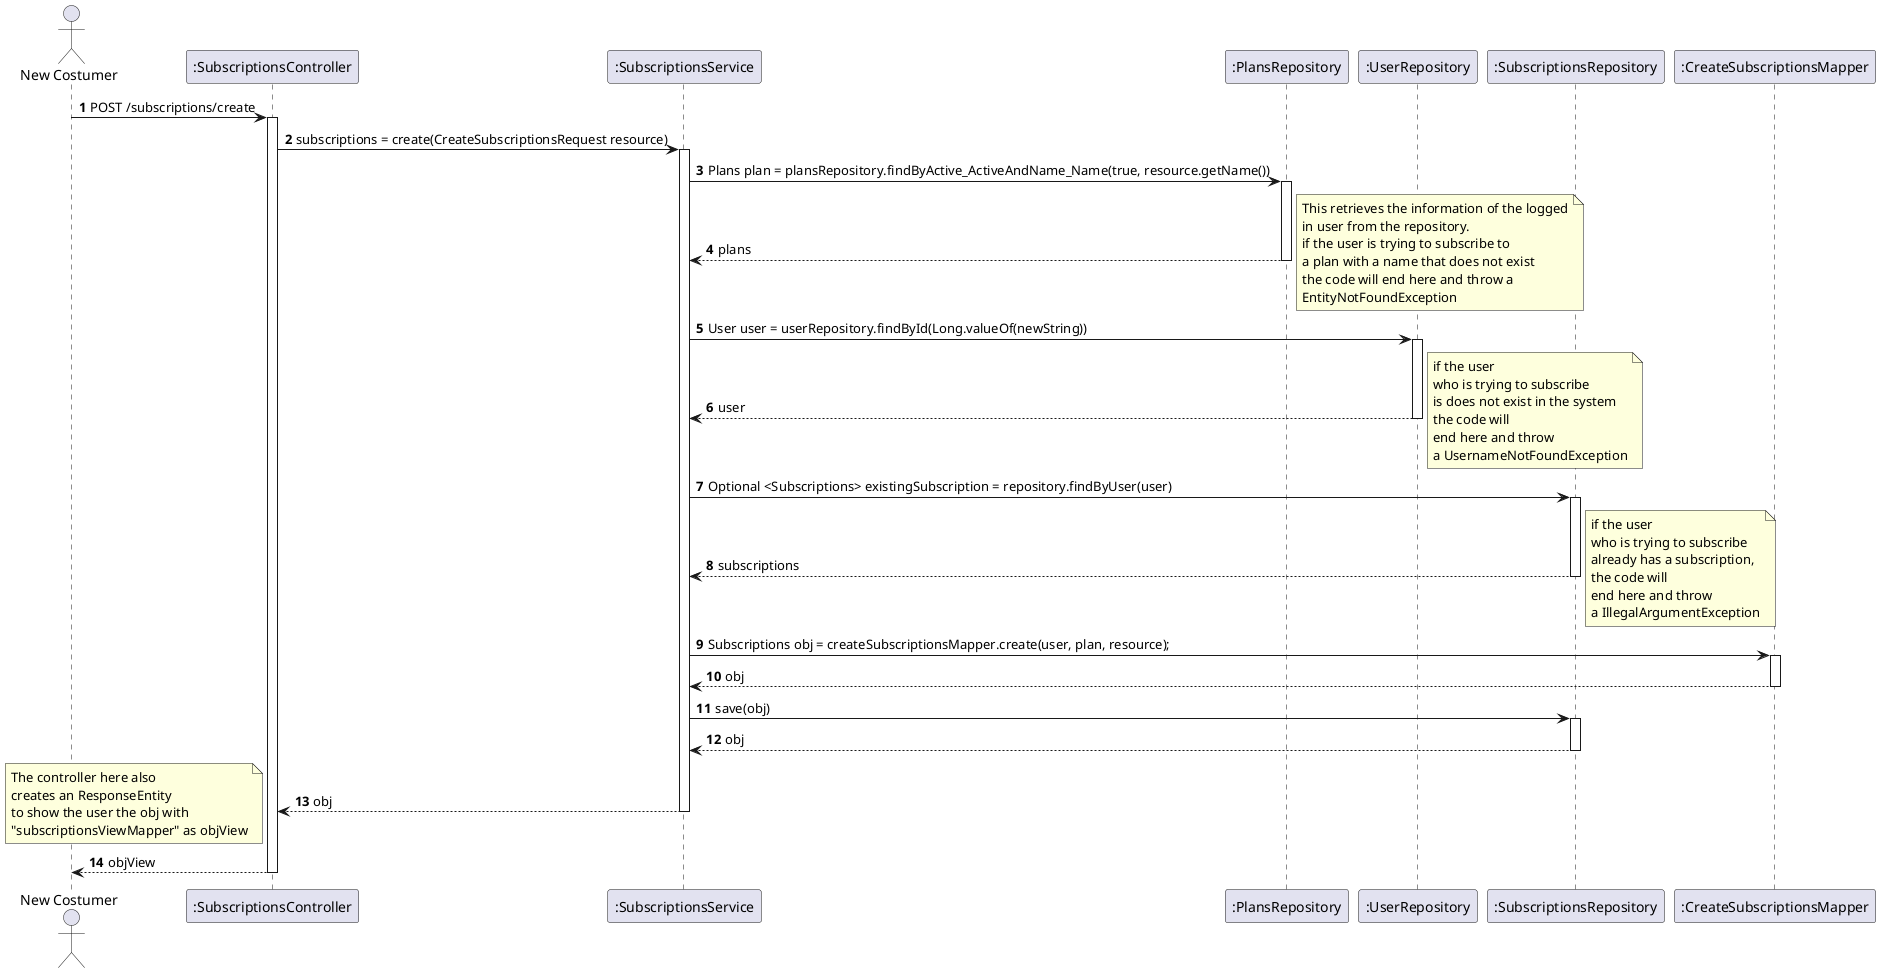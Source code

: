 @startuml
'https://plantuml.com/sequence-diagram
autoactivate on
autonumber


actor "New Costumer" as Ac
participant ":SubscriptionsController" as Ctrl
participant ":SubscriptionsService" as Serv
participant ":PlansRepository" as PlanRepo
participant ":UserRepository" as UserRepo
participant ":SubscriptionsRepository" as SubRepo
participant ":CreateSubscriptionsMapper" as Mapper
Ac -> Ctrl : POST /subscriptions/create
Ctrl -> Serv : subscriptions = create(CreateSubscriptionsRequest resource)
Serv -> PlanRepo :Plans plan = plansRepository.findByActive_ActiveAndName_Name(true, resource.getName())
PlanRepo --> Serv : plans
note right
  This retrieves the information of the logged
  in user from the repository.
  if the user is trying to subscribe to
  a plan with a name that does not exist
  the code will end here and throw a
  EntityNotFoundException
end note

Serv -> UserRepo :User user = userRepository.findById(Long.valueOf(newString))
UserRepo --> Serv : user

note right
  if the user
  who is trying to subscribe
  is does not exist in the system
  the code will
  end here and throw
  a UsernameNotFoundException
end note

Serv -> SubRepo :Optional <Subscriptions> existingSubscription = repository.findByUser(user)
SubRepo --> Serv : subscriptions

note right
  if the user
  who is trying to subscribe
  already has a subscription,
  the code will
  end here and throw
  a IllegalArgumentException
end note

Serv -> Mapper :Subscriptions obj = createSubscriptionsMapper.create(user, plan, resource);
Mapper --> Serv: obj
Serv -> SubRepo: save(obj)
SubRepo --> Serv: obj
Serv --> Ctrl: obj


note left
 The controller here also
 creates an ResponseEntity
 to show the user the obj with
 "subscriptionsViewMapper" as objView
end note
Ac <-- Ctrl : objView

@enduml
